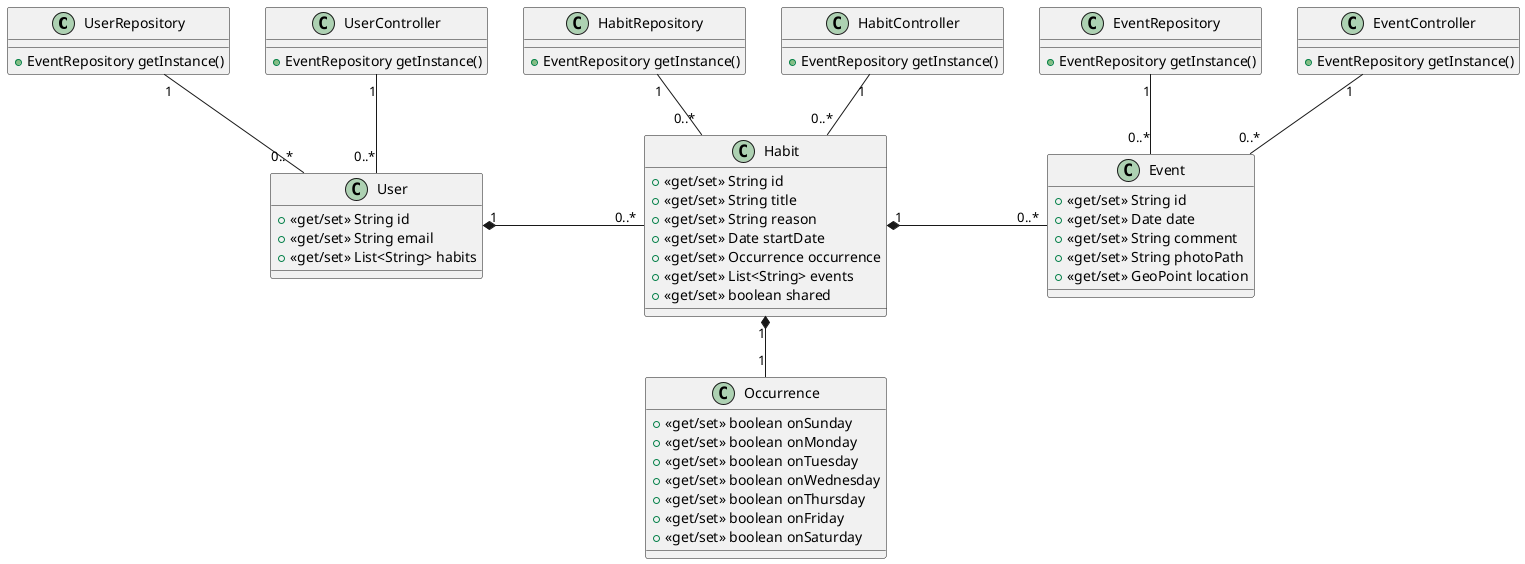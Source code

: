 @startuml

class UserRepository {
    + EventRepository getInstance()
}

class HabitRepository {
    + EventRepository getInstance()
}

class EventRepository {
    + EventRepository getInstance()
}

class UserController {
    + EventRepository getInstance()
}

class HabitController {
    + EventRepository getInstance()
}

class EventController {
    + EventRepository getInstance()
}

class User {
    +<<get/set>> String id
    +<<get/set>> String email
    +<<get/set>> List<String> habits
}

class Habit {
    +<<get/set>> String id
    +<<get/set>> String title
    +<<get/set>> String reason
    +<<get/set>> Date startDate
    +<<get/set>> Occurrence occurrence
    +<<get/set>> List<String> events
    +<<get/set>> boolean shared
}

class Event {
    +<<get/set>> String id
    +<<get/set>> Date date
    +<<get/set>> String comment
    +<<get/set>> String photoPath
    +<<get/set>> GeoPoint location
}

class Occurrence {
    +<<get/set>> boolean onSunday
    +<<get/set>> boolean onMonday
    +<<get/set>> boolean onTuesday
    +<<get/set>> boolean onWednesday
    +<<get/set>> boolean onThursday
    +<<get/set>> boolean onFriday
    +<<get/set>> boolean onSaturday
}

UserRepository "1" -- "0..*" User
HabitRepository "1" -- "0..*" Habit
EventRepository "1" -- "0..*" Event
UserController "1" -- "0..*" User
HabitController "1" -- "0..*" Habit
EventController "1" -- "0..*" Event

User "1" *- "0..*" Habit : \t
Habit "1" *- "0..*" Event : \t

Habit "1" *-- "1" Occurrence

@enduml